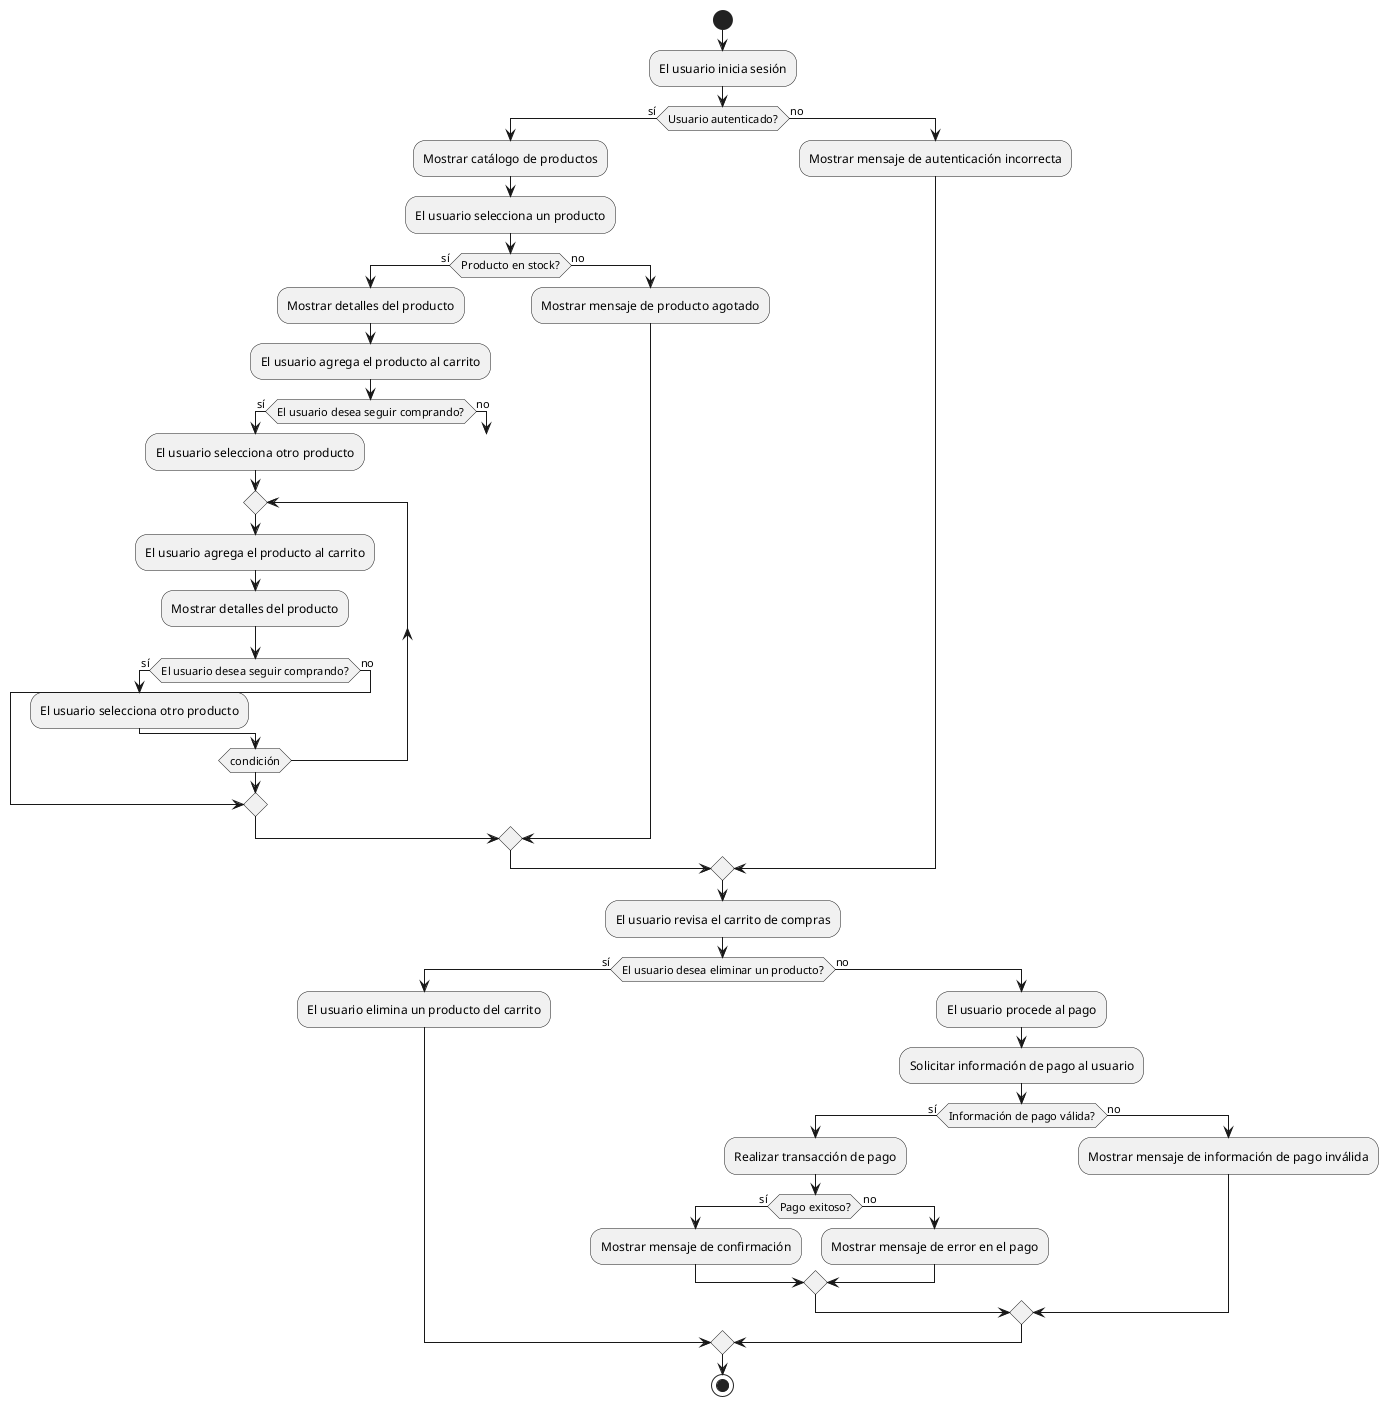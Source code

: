 @startuml

start
:El usuario inicia sesión;

if (Usuario autenticado?) then (sí)
  :Mostrar catálogo de productos;
  :El usuario selecciona un producto;
  if (Producto en stock?) then (sí)
    :Mostrar detalles del producto;
    :El usuario agrega el producto al carrito;
    if (El usuario desea seguir comprando?) then (sí)
      :El usuario selecciona otro producto;
      repeat
        :El usuario agrega el producto al carrito;
        :Mostrar detalles del producto;
        if (El usuario desea seguir comprando?) then (sí)
          :El usuario selecciona otro producto;
        else (no)
          break;
        endif
      repeat while (condición);
    else (no)
      break;
    endif
  else (no)
    :Mostrar mensaje de producto agotado;
  endif
else (no)
  :Mostrar mensaje de autenticación incorrecta;
endif

:El usuario revisa el carrito de compras;
if (El usuario desea eliminar un producto?) then (sí)
  :El usuario elimina un producto del carrito;
else (no)
  :El usuario procede al pago;
  :Solicitar información de pago al usuario;
  if (Información de pago válida?) then (sí)
    :Realizar transacción de pago;
    if (Pago exitoso?) then (sí)
      :Mostrar mensaje de confirmación;
    else (no)
      :Mostrar mensaje de error en el pago;
    endif
  else (no)
    :Mostrar mensaje de información de pago inválida;
  endif
endif

stop

@enduml
